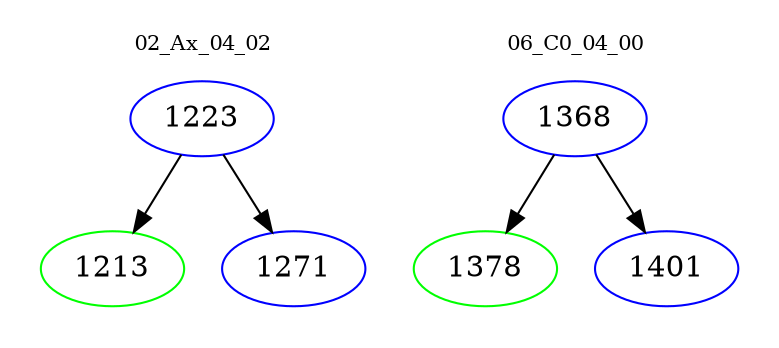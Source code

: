 digraph{
subgraph cluster_0 {
color = white
label = "02_Ax_04_02";
fontsize=10;
T0_1223 [label="1223", color="blue"]
T0_1223 -> T0_1213 [color="black"]
T0_1213 [label="1213", color="green"]
T0_1223 -> T0_1271 [color="black"]
T0_1271 [label="1271", color="blue"]
}
subgraph cluster_1 {
color = white
label = "06_C0_04_00";
fontsize=10;
T1_1368 [label="1368", color="blue"]
T1_1368 -> T1_1378 [color="black"]
T1_1378 [label="1378", color="green"]
T1_1368 -> T1_1401 [color="black"]
T1_1401 [label="1401", color="blue"]
}
}
